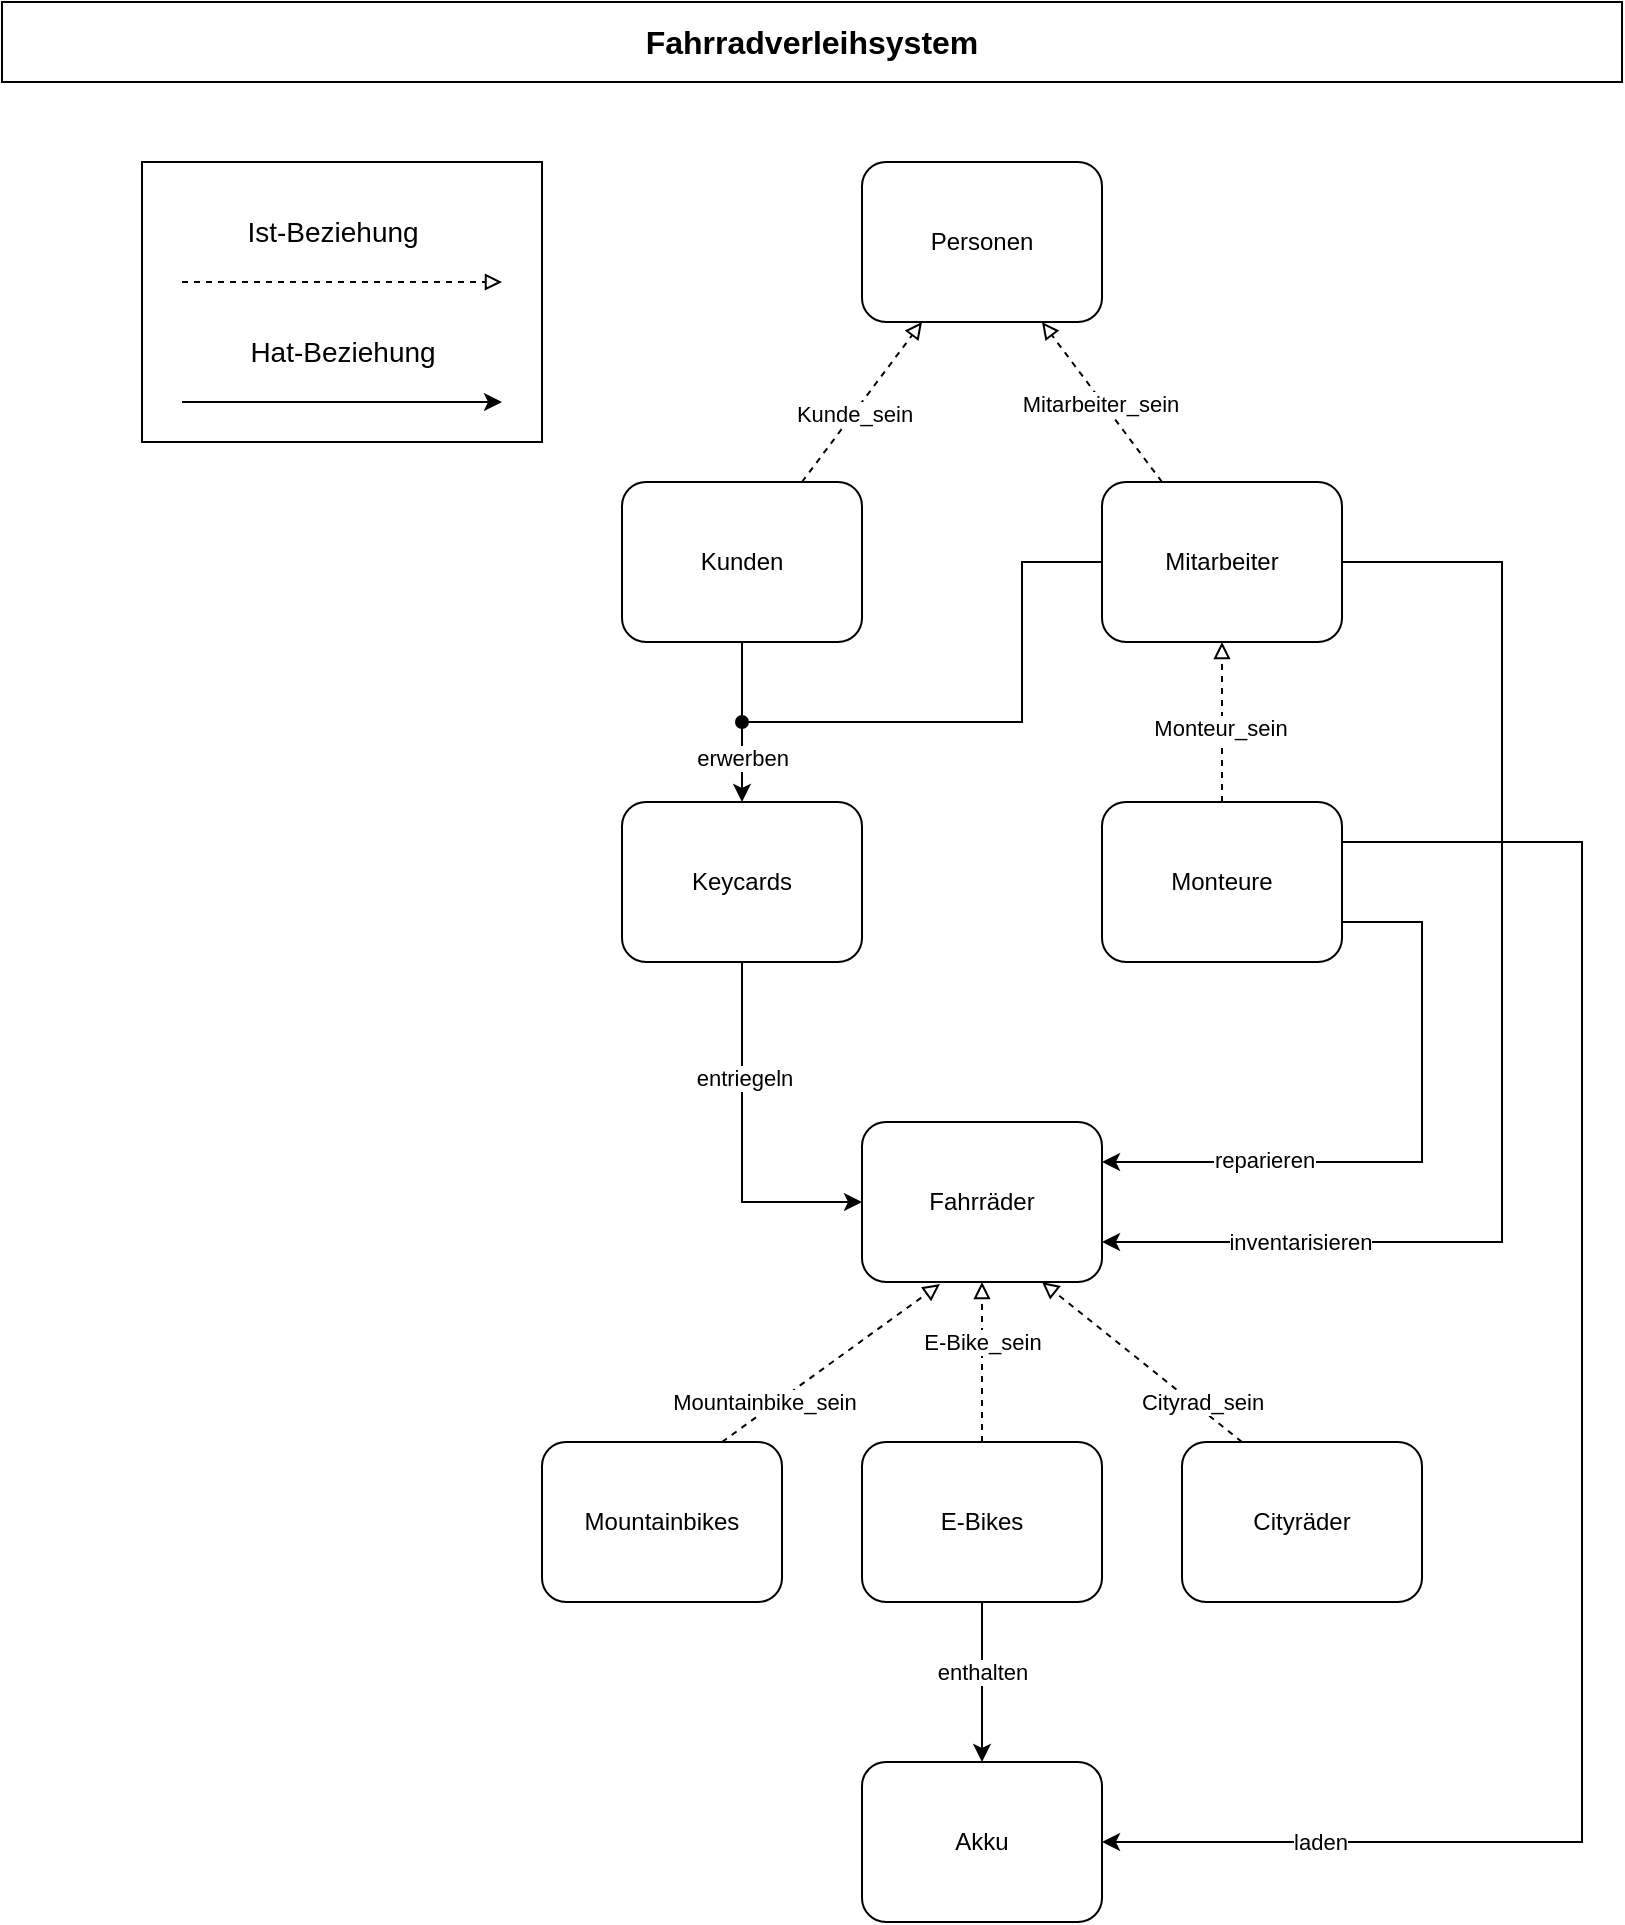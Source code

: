 <mxfile version="22.0.5" type="github">
  <diagram name="Seite-1" id="bQOZxYMRXsdo0ndvrcB2">
    <mxGraphModel dx="2391" dy="1117" grid="1" gridSize="10" guides="1" tooltips="1" connect="1" arrows="1" fold="1" page="1" pageScale="1" pageWidth="827" pageHeight="1169" math="0" shadow="0">
      <root>
        <mxCell id="0" />
        <mxCell id="1" parent="0" />
        <mxCell id="9_kUzeCEfpQ8c6-ohWi3-4" value="" style="rounded=0;whiteSpace=wrap;html=1;" vertex="1" parent="1">
          <mxGeometry x="80" y="80" width="200" height="140" as="geometry" />
        </mxCell>
        <mxCell id="_8qDM-tfKdcT89JeCW2L-1" value="Akku" style="rounded=1;whiteSpace=wrap;html=1;" parent="1" vertex="1">
          <mxGeometry x="440" y="880" width="120" height="80" as="geometry" />
        </mxCell>
        <mxCell id="_8qDM-tfKdcT89JeCW2L-15" style="edgeStyle=orthogonalEdgeStyle;rounded=0;orthogonalLoop=1;jettySize=auto;html=1;exitX=0.5;exitY=0;exitDx=0;exitDy=0;entryX=0.5;entryY=1;entryDx=0;entryDy=0;dashed=1;endArrow=block;endFill=0;" parent="1" source="_8qDM-tfKdcT89JeCW2L-2" target="_8qDM-tfKdcT89JeCW2L-9" edge="1">
          <mxGeometry relative="1" as="geometry" />
        </mxCell>
        <mxCell id="_8qDM-tfKdcT89JeCW2L-26" value="Monteur_sein" style="edgeLabel;html=1;align=center;verticalAlign=middle;resizable=0;points=[];" parent="_8qDM-tfKdcT89JeCW2L-15" vertex="1" connectable="0">
          <mxGeometry x="-0.075" y="1" relative="1" as="geometry">
            <mxPoint as="offset" />
          </mxGeometry>
        </mxCell>
        <mxCell id="_8qDM-tfKdcT89JeCW2L-22" style="edgeStyle=orthogonalEdgeStyle;rounded=0;orthogonalLoop=1;jettySize=auto;html=1;exitX=1;exitY=0.75;exitDx=0;exitDy=0;entryX=1;entryY=0.25;entryDx=0;entryDy=0;" parent="1" source="_8qDM-tfKdcT89JeCW2L-2" target="_8qDM-tfKdcT89JeCW2L-7" edge="1">
          <mxGeometry relative="1" as="geometry">
            <Array as="points">
              <mxPoint x="720" y="460" />
              <mxPoint x="720" y="580" />
            </Array>
          </mxGeometry>
        </mxCell>
        <mxCell id="_8qDM-tfKdcT89JeCW2L-33" value="reparieren" style="edgeLabel;html=1;align=center;verticalAlign=middle;resizable=0;points=[];" parent="_8qDM-tfKdcT89JeCW2L-22" vertex="1" connectable="0">
          <mxGeometry x="0.494" y="1" relative="1" as="geometry">
            <mxPoint y="-2" as="offset" />
          </mxGeometry>
        </mxCell>
        <mxCell id="_8qDM-tfKdcT89JeCW2L-31" style="edgeStyle=orthogonalEdgeStyle;rounded=0;orthogonalLoop=1;jettySize=auto;html=1;exitX=1;exitY=0.25;exitDx=0;exitDy=0;entryX=1;entryY=0.5;entryDx=0;entryDy=0;" parent="1" source="_8qDM-tfKdcT89JeCW2L-2" target="_8qDM-tfKdcT89JeCW2L-1" edge="1">
          <mxGeometry relative="1" as="geometry">
            <Array as="points">
              <mxPoint x="800" y="420" />
              <mxPoint x="800" y="920" />
            </Array>
          </mxGeometry>
        </mxCell>
        <mxCell id="_8qDM-tfKdcT89JeCW2L-32" value="laden" style="edgeLabel;html=1;align=center;verticalAlign=middle;resizable=0;points=[];" parent="_8qDM-tfKdcT89JeCW2L-31" vertex="1" connectable="0">
          <mxGeometry x="0.747" y="1" relative="1" as="geometry">
            <mxPoint y="-1" as="offset" />
          </mxGeometry>
        </mxCell>
        <mxCell id="_8qDM-tfKdcT89JeCW2L-2" value="Monteure" style="rounded=1;whiteSpace=wrap;html=1;" parent="1" vertex="1">
          <mxGeometry x="560" y="400" width="120" height="80" as="geometry" />
        </mxCell>
        <mxCell id="_8qDM-tfKdcT89JeCW2L-23" style="edgeStyle=orthogonalEdgeStyle;rounded=0;orthogonalLoop=1;jettySize=auto;html=1;exitX=0.5;exitY=1;exitDx=0;exitDy=0;entryX=0;entryY=0.5;entryDx=0;entryDy=0;" parent="1" source="_8qDM-tfKdcT89JeCW2L-3" target="_8qDM-tfKdcT89JeCW2L-7" edge="1">
          <mxGeometry relative="1" as="geometry">
            <mxPoint x="430" y="620" as="targetPoint" />
          </mxGeometry>
        </mxCell>
        <mxCell id="_8qDM-tfKdcT89JeCW2L-35" value="entriegeln" style="edgeLabel;html=1;align=center;verticalAlign=middle;resizable=0;points=[];" parent="_8qDM-tfKdcT89JeCW2L-23" vertex="1" connectable="0">
          <mxGeometry x="-0.356" y="1" relative="1" as="geometry">
            <mxPoint as="offset" />
          </mxGeometry>
        </mxCell>
        <mxCell id="_8qDM-tfKdcT89JeCW2L-3" value="Keycards" style="rounded=1;whiteSpace=wrap;html=1;" parent="1" vertex="1">
          <mxGeometry x="320" y="400" width="120" height="80" as="geometry" />
        </mxCell>
        <mxCell id="_8qDM-tfKdcT89JeCW2L-4" value="Mountainbikes" style="rounded=1;whiteSpace=wrap;html=1;" parent="1" vertex="1">
          <mxGeometry x="280" y="720" width="120" height="80" as="geometry" />
        </mxCell>
        <mxCell id="_8qDM-tfKdcT89JeCW2L-17" style="rounded=0;orthogonalLoop=1;jettySize=auto;html=1;exitX=0.25;exitY=0;exitDx=0;exitDy=0;entryX=0.75;entryY=1;entryDx=0;entryDy=0;dashed=1;endArrow=block;endFill=0;" parent="1" source="_8qDM-tfKdcT89JeCW2L-5" target="_8qDM-tfKdcT89JeCW2L-7" edge="1">
          <mxGeometry relative="1" as="geometry">
            <mxPoint x="570" y="680" as="targetPoint" />
          </mxGeometry>
        </mxCell>
        <mxCell id="_8qDM-tfKdcT89JeCW2L-29" value="Cityrad_sein" style="edgeLabel;html=1;align=center;verticalAlign=middle;resizable=0;points=[];" parent="_8qDM-tfKdcT89JeCW2L-17" vertex="1" connectable="0">
          <mxGeometry x="-0.295" y="3" relative="1" as="geometry">
            <mxPoint x="17" y="6" as="offset" />
          </mxGeometry>
        </mxCell>
        <mxCell id="_8qDM-tfKdcT89JeCW2L-5" value="Cityräder" style="rounded=1;whiteSpace=wrap;html=1;" parent="1" vertex="1">
          <mxGeometry x="600" y="720" width="120" height="80" as="geometry" />
        </mxCell>
        <mxCell id="_8qDM-tfKdcT89JeCW2L-19" style="edgeStyle=orthogonalEdgeStyle;rounded=0;orthogonalLoop=1;jettySize=auto;html=1;exitX=0.5;exitY=0;exitDx=0;exitDy=0;entryX=0.5;entryY=1;entryDx=0;entryDy=0;dashed=1;endArrow=block;endFill=0;" parent="1" source="_8qDM-tfKdcT89JeCW2L-6" target="_8qDM-tfKdcT89JeCW2L-7" edge="1">
          <mxGeometry relative="1" as="geometry" />
        </mxCell>
        <mxCell id="_8qDM-tfKdcT89JeCW2L-28" value="E-Bike_sein" style="edgeLabel;html=1;align=center;verticalAlign=middle;resizable=0;points=[];" parent="_8qDM-tfKdcT89JeCW2L-19" vertex="1" connectable="0">
          <mxGeometry x="-0.15" y="2" relative="1" as="geometry">
            <mxPoint x="2" y="-16" as="offset" />
          </mxGeometry>
        </mxCell>
        <mxCell id="_8qDM-tfKdcT89JeCW2L-20" style="edgeStyle=orthogonalEdgeStyle;rounded=0;orthogonalLoop=1;jettySize=auto;html=1;exitX=0.5;exitY=1;exitDx=0;exitDy=0;entryX=0.5;entryY=0;entryDx=0;entryDy=0;" parent="1" source="_8qDM-tfKdcT89JeCW2L-6" target="_8qDM-tfKdcT89JeCW2L-1" edge="1">
          <mxGeometry relative="1" as="geometry" />
        </mxCell>
        <mxCell id="_8qDM-tfKdcT89JeCW2L-30" value="enthalten" style="edgeLabel;html=1;align=center;verticalAlign=middle;resizable=0;points=[];" parent="_8qDM-tfKdcT89JeCW2L-20" vertex="1" connectable="0">
          <mxGeometry x="-0.125" relative="1" as="geometry">
            <mxPoint as="offset" />
          </mxGeometry>
        </mxCell>
        <mxCell id="_8qDM-tfKdcT89JeCW2L-6" value="E-Bikes" style="rounded=1;whiteSpace=wrap;html=1;" parent="1" vertex="1">
          <mxGeometry x="440" y="720" width="120" height="80" as="geometry" />
        </mxCell>
        <mxCell id="_8qDM-tfKdcT89JeCW2L-7" value="Fahrräder" style="rounded=1;whiteSpace=wrap;html=1;" parent="1" vertex="1">
          <mxGeometry x="440" y="560" width="120" height="80" as="geometry" />
        </mxCell>
        <mxCell id="_8qDM-tfKdcT89JeCW2L-36" style="edgeStyle=orthogonalEdgeStyle;rounded=0;orthogonalLoop=1;jettySize=auto;html=1;exitX=0.5;exitY=1;exitDx=0;exitDy=0;entryX=0.5;entryY=0;entryDx=0;entryDy=0;" parent="1" source="_8qDM-tfKdcT89JeCW2L-8" target="_8qDM-tfKdcT89JeCW2L-3" edge="1">
          <mxGeometry relative="1" as="geometry" />
        </mxCell>
        <mxCell id="_8qDM-tfKdcT89JeCW2L-38" value="erwerben" style="edgeLabel;html=1;align=center;verticalAlign=middle;resizable=0;points=[];" parent="_8qDM-tfKdcT89JeCW2L-36" vertex="1" connectable="0">
          <mxGeometry x="0.45" relative="1" as="geometry">
            <mxPoint as="offset" />
          </mxGeometry>
        </mxCell>
        <mxCell id="_8qDM-tfKdcT89JeCW2L-8" value="Kunden" style="rounded=1;whiteSpace=wrap;html=1;" parent="1" vertex="1">
          <mxGeometry x="320" y="240" width="120" height="80" as="geometry" />
        </mxCell>
        <mxCell id="_8qDM-tfKdcT89JeCW2L-21" style="edgeStyle=orthogonalEdgeStyle;rounded=0;orthogonalLoop=1;jettySize=auto;html=1;exitX=1;exitY=0.5;exitDx=0;exitDy=0;entryX=1;entryY=0.75;entryDx=0;entryDy=0;" parent="1" source="_8qDM-tfKdcT89JeCW2L-9" target="_8qDM-tfKdcT89JeCW2L-7" edge="1">
          <mxGeometry relative="1" as="geometry">
            <Array as="points">
              <mxPoint x="760" y="280" />
              <mxPoint x="760" y="620" />
            </Array>
          </mxGeometry>
        </mxCell>
        <mxCell id="_8qDM-tfKdcT89JeCW2L-34" value="inventarisieren" style="edgeLabel;html=1;align=center;verticalAlign=middle;resizable=0;points=[];" parent="_8qDM-tfKdcT89JeCW2L-21" vertex="1" connectable="0">
          <mxGeometry x="0.681" relative="1" as="geometry">
            <mxPoint as="offset" />
          </mxGeometry>
        </mxCell>
        <mxCell id="_8qDM-tfKdcT89JeCW2L-37" style="edgeStyle=orthogonalEdgeStyle;rounded=0;orthogonalLoop=1;jettySize=auto;html=1;exitX=0;exitY=0.5;exitDx=0;exitDy=0;endArrow=oval;endFill=1;" parent="1" source="_8qDM-tfKdcT89JeCW2L-9" edge="1">
          <mxGeometry relative="1" as="geometry">
            <mxPoint x="380" y="360" as="targetPoint" />
            <Array as="points">
              <mxPoint x="520" y="280" />
              <mxPoint x="520" y="360" />
              <mxPoint x="380" y="360" />
            </Array>
          </mxGeometry>
        </mxCell>
        <mxCell id="_8qDM-tfKdcT89JeCW2L-9" value="Mitarbeiter" style="rounded=1;whiteSpace=wrap;html=1;" parent="1" vertex="1">
          <mxGeometry x="560" y="240" width="120" height="80" as="geometry" />
        </mxCell>
        <mxCell id="_8qDM-tfKdcT89JeCW2L-10" value="Personen" style="rounded=1;whiteSpace=wrap;html=1;" parent="1" vertex="1">
          <mxGeometry x="440" y="80" width="120" height="80" as="geometry" />
        </mxCell>
        <mxCell id="_8qDM-tfKdcT89JeCW2L-13" value="" style="endArrow=block;html=1;rounded=0;exitX=0.75;exitY=0;exitDx=0;exitDy=0;entryX=0.25;entryY=1;entryDx=0;entryDy=0;dashed=1;endFill=0;" parent="1" source="_8qDM-tfKdcT89JeCW2L-8" target="_8qDM-tfKdcT89JeCW2L-10" edge="1">
          <mxGeometry width="50" height="50" relative="1" as="geometry">
            <mxPoint x="400" y="220" as="sourcePoint" />
            <mxPoint x="450" y="170" as="targetPoint" />
          </mxGeometry>
        </mxCell>
        <mxCell id="_8qDM-tfKdcT89JeCW2L-24" value="Kunde_sein" style="edgeLabel;html=1;align=center;verticalAlign=middle;resizable=0;points=[];" parent="_8qDM-tfKdcT89JeCW2L-13" vertex="1" connectable="0">
          <mxGeometry x="-0.144" relative="1" as="geometry">
            <mxPoint as="offset" />
          </mxGeometry>
        </mxCell>
        <mxCell id="_8qDM-tfKdcT89JeCW2L-14" value="" style="endArrow=block;html=1;rounded=0;exitX=0.25;exitY=0;exitDx=0;exitDy=0;entryX=0.75;entryY=1;entryDx=0;entryDy=0;dashed=1;endFill=0;" parent="1" source="_8qDM-tfKdcT89JeCW2L-9" target="_8qDM-tfKdcT89JeCW2L-10" edge="1">
          <mxGeometry width="50" height="50" relative="1" as="geometry">
            <mxPoint x="420" y="250" as="sourcePoint" />
            <mxPoint x="480" y="170" as="targetPoint" />
          </mxGeometry>
        </mxCell>
        <mxCell id="_8qDM-tfKdcT89JeCW2L-25" value="Mitarbeiter_sein" style="edgeLabel;html=1;align=center;verticalAlign=middle;resizable=0;points=[];" parent="_8qDM-tfKdcT89JeCW2L-14" vertex="1" connectable="0">
          <mxGeometry x="-0.004" y="1" relative="1" as="geometry">
            <mxPoint as="offset" />
          </mxGeometry>
        </mxCell>
        <mxCell id="_8qDM-tfKdcT89JeCW2L-16" style="rounded=0;orthogonalLoop=1;jettySize=auto;html=1;exitX=0.75;exitY=0;exitDx=0;exitDy=0;entryX=0.325;entryY=1.013;entryDx=0;entryDy=0;entryPerimeter=0;dashed=1;endArrow=block;endFill=0;" parent="1" source="_8qDM-tfKdcT89JeCW2L-4" target="_8qDM-tfKdcT89JeCW2L-7" edge="1">
          <mxGeometry relative="1" as="geometry" />
        </mxCell>
        <mxCell id="_8qDM-tfKdcT89JeCW2L-27" value="Mountainbike_sein" style="edgeLabel;html=1;align=center;verticalAlign=middle;resizable=0;points=[];" parent="_8qDM-tfKdcT89JeCW2L-16" vertex="1" connectable="0">
          <mxGeometry x="-0.126" y="-1" relative="1" as="geometry">
            <mxPoint x="-28" y="14" as="offset" />
          </mxGeometry>
        </mxCell>
        <mxCell id="9_kUzeCEfpQ8c6-ohWi3-1" value="&lt;font style=&quot;font-size: 16px;&quot;&gt;&lt;b&gt;Fahrradverleihsystem&lt;/b&gt;&lt;/font&gt;" style="rounded=0;whiteSpace=wrap;html=1;" vertex="1" parent="1">
          <mxGeometry x="10" width="810" height="40" as="geometry" />
        </mxCell>
        <mxCell id="9_kUzeCEfpQ8c6-ohWi3-2" value="" style="endArrow=block;html=1;rounded=0;dashed=1;endFill=0;" edge="1" parent="1">
          <mxGeometry width="50" height="50" relative="1" as="geometry">
            <mxPoint x="100" y="140" as="sourcePoint" />
            <mxPoint x="260" y="140" as="targetPoint" />
          </mxGeometry>
        </mxCell>
        <mxCell id="9_kUzeCEfpQ8c6-ohWi3-3" value="" style="endArrow=classic;html=1;rounded=0;" edge="1" parent="1">
          <mxGeometry width="50" height="50" relative="1" as="geometry">
            <mxPoint x="100" y="200" as="sourcePoint" />
            <mxPoint x="260" y="200" as="targetPoint" />
          </mxGeometry>
        </mxCell>
        <mxCell id="9_kUzeCEfpQ8c6-ohWi3-6" value="&lt;font style=&quot;font-size: 14px;&quot;&gt;Ist-Beziehung&lt;/font&gt;" style="text;html=1;align=center;verticalAlign=middle;resizable=0;points=[];autosize=1;strokeColor=none;fillColor=none;" vertex="1" parent="1">
          <mxGeometry x="120" y="100" width="110" height="30" as="geometry" />
        </mxCell>
        <mxCell id="9_kUzeCEfpQ8c6-ohWi3-7" value="&lt;font style=&quot;font-size: 14px;&quot;&gt;Hat-Beziehung&lt;/font&gt;" style="text;html=1;align=center;verticalAlign=middle;resizable=0;points=[];autosize=1;strokeColor=none;fillColor=none;" vertex="1" parent="1">
          <mxGeometry x="120" y="160" width="120" height="30" as="geometry" />
        </mxCell>
      </root>
    </mxGraphModel>
  </diagram>
</mxfile>
